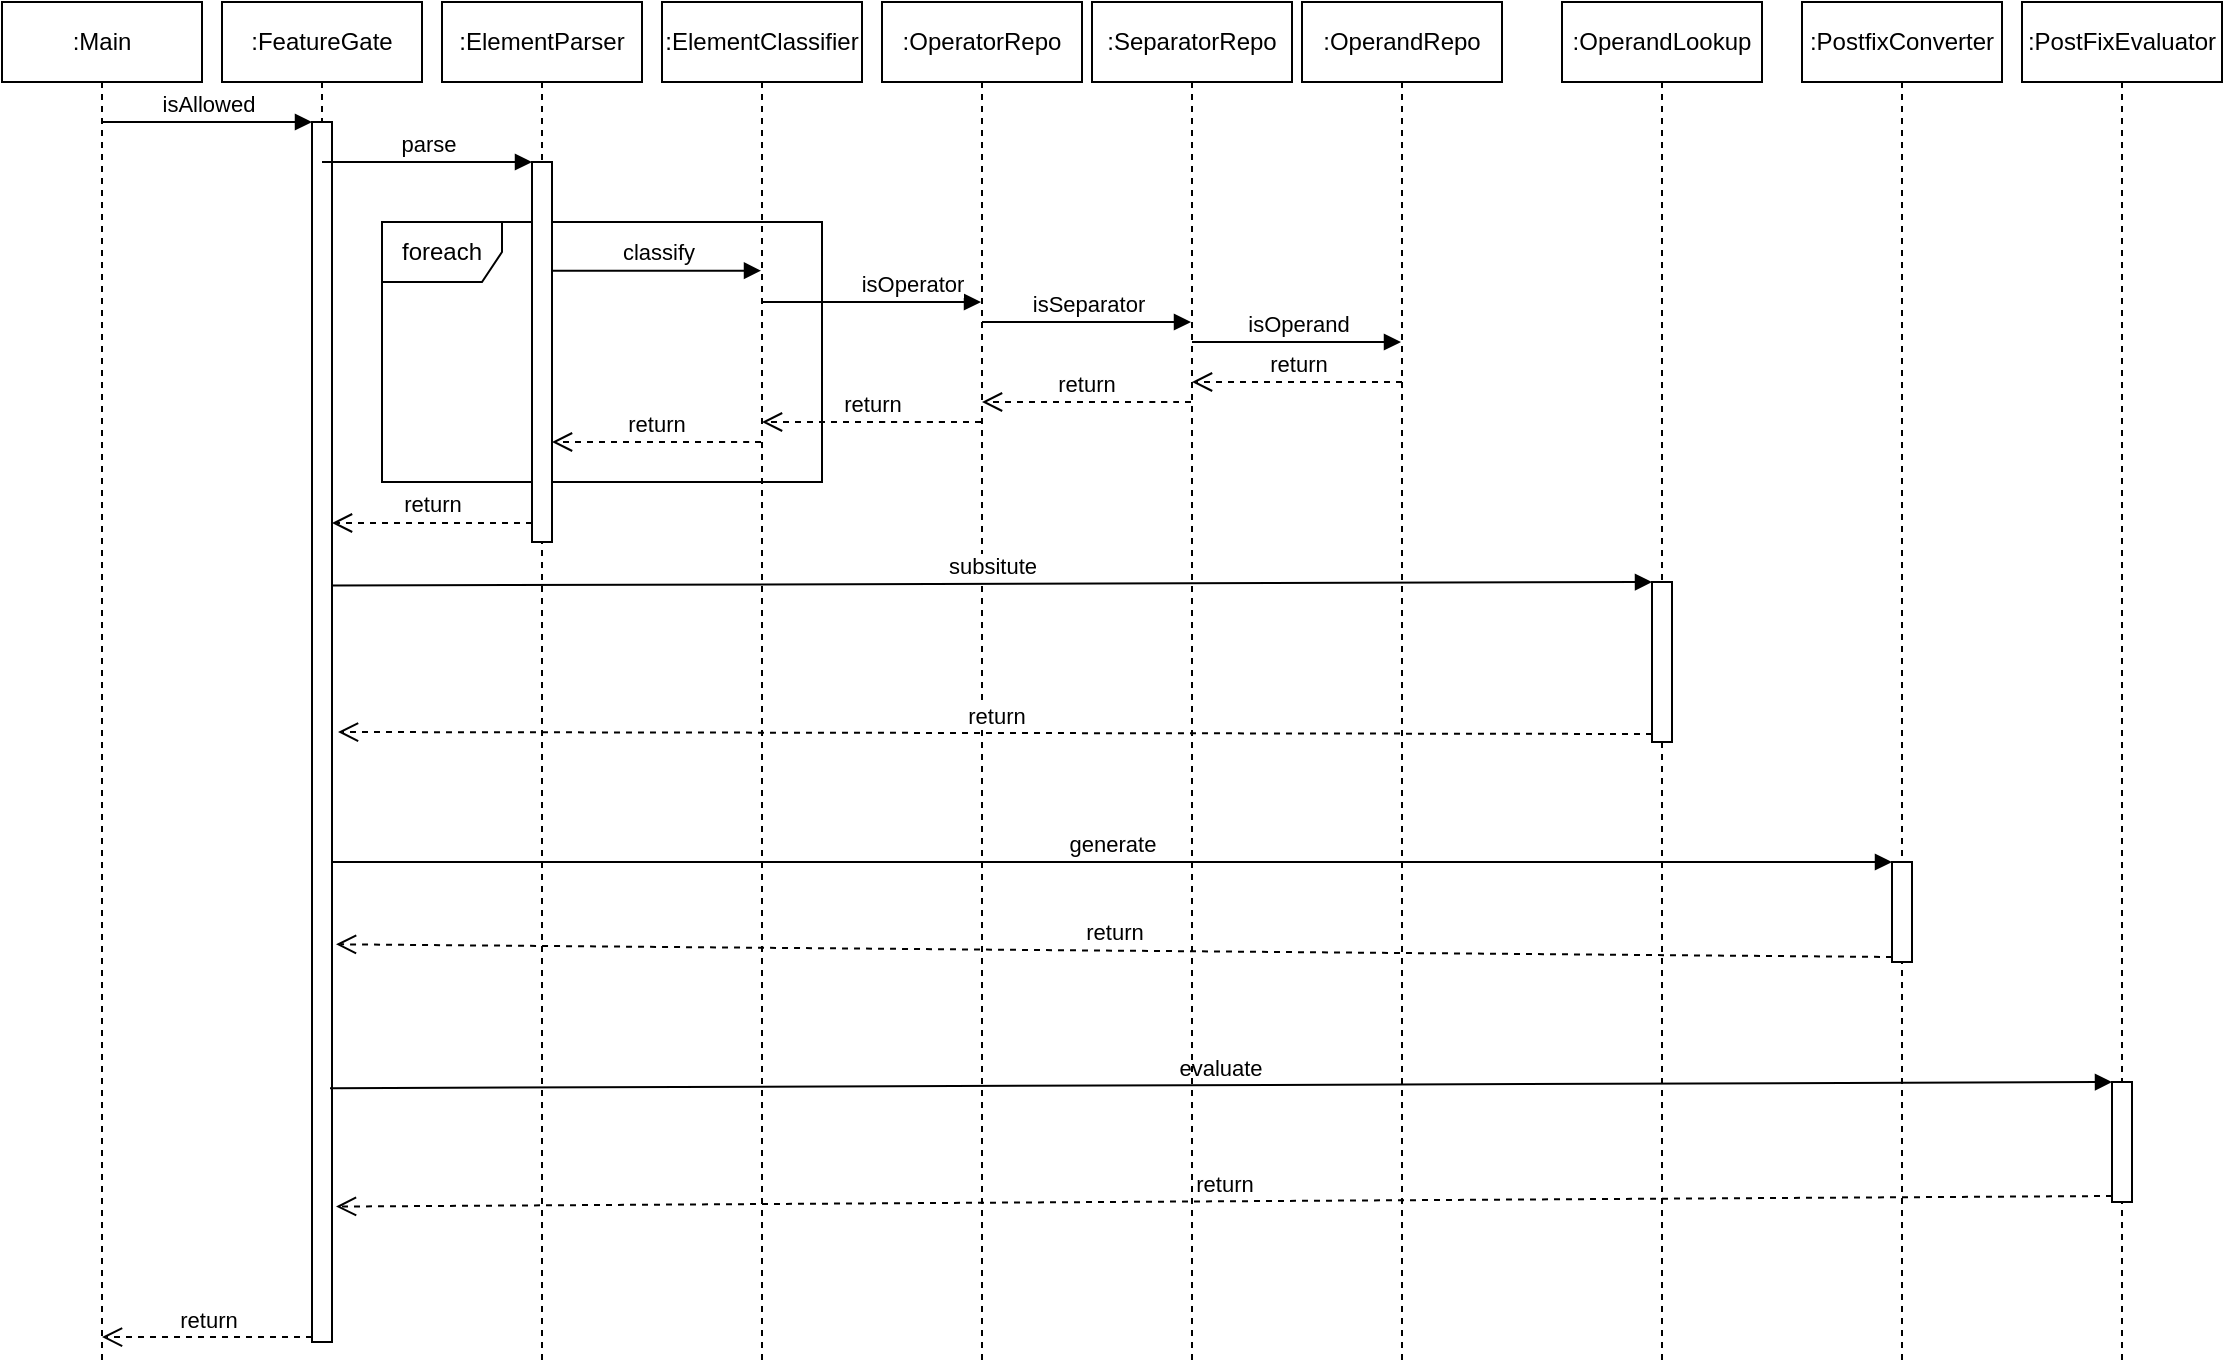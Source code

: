 <mxfile version="13.5.1" type="device" pages="3"><diagram id="iaavudHDuR3AuuaEMRL0" name="Sequence Diagram"><mxGraphModel dx="1257" dy="813" grid="0" gridSize="10" guides="1" tooltips="1" connect="1" arrows="1" fold="1" page="1" pageScale="1" pageWidth="1169" pageHeight="1654" math="0" shadow="0"><root><mxCell id="0"/><mxCell id="1" parent="0"/><mxCell id="6d8hqhTfN-17R4wQ4Mhe-32" value="foreach" style="shape=umlFrame;whiteSpace=wrap;html=1;" vertex="1" parent="1"><mxGeometry x="230" y="150" width="220" height="130" as="geometry"/></mxCell><mxCell id="6d8hqhTfN-17R4wQ4Mhe-14" value=":ElementParser" style="shape=umlLifeline;perimeter=lifelinePerimeter;whiteSpace=wrap;html=1;container=1;collapsible=0;recursiveResize=0;outlineConnect=0;" vertex="1" parent="1"><mxGeometry x="260" y="40" width="100" height="680" as="geometry"/></mxCell><mxCell id="6d8hqhTfN-17R4wQ4Mhe-15" value="" style="html=1;points=[];perimeter=orthogonalPerimeter;" vertex="1" parent="6d8hqhTfN-17R4wQ4Mhe-14"><mxGeometry x="45" y="80" width="10" height="190" as="geometry"/></mxCell><mxCell id="6d8hqhTfN-17R4wQ4Mhe-9" value=":Main" style="shape=umlLifeline;perimeter=lifelinePerimeter;whiteSpace=wrap;html=1;container=1;collapsible=0;recursiveResize=0;outlineConnect=0;" vertex="1" parent="1"><mxGeometry x="40" y="40" width="100" height="680" as="geometry"/></mxCell><mxCell id="6d8hqhTfN-17R4wQ4Mhe-13" value=":FeatureGate" style="shape=umlLifeline;perimeter=lifelinePerimeter;whiteSpace=wrap;html=1;container=1;collapsible=0;recursiveResize=0;outlineConnect=0;" vertex="1" parent="1"><mxGeometry x="150" y="40" width="100" height="670" as="geometry"/></mxCell><mxCell id="6d8hqhTfN-17R4wQ4Mhe-21" value="" style="html=1;points=[];perimeter=orthogonalPerimeter;" vertex="1" parent="6d8hqhTfN-17R4wQ4Mhe-13"><mxGeometry x="45" y="60" width="10" height="610" as="geometry"/></mxCell><mxCell id="6d8hqhTfN-17R4wQ4Mhe-16" value="parse" style="html=1;verticalAlign=bottom;endArrow=block;entryX=0;entryY=0;" edge="1" target="6d8hqhTfN-17R4wQ4Mhe-15" parent="1" source="6d8hqhTfN-17R4wQ4Mhe-13"><mxGeometry relative="1" as="geometry"><mxPoint x="240" y="210" as="sourcePoint"/></mxGeometry></mxCell><mxCell id="6d8hqhTfN-17R4wQ4Mhe-17" value="return" style="html=1;verticalAlign=bottom;endArrow=open;dashed=1;endSize=8;exitX=0;exitY=0.95;" edge="1" source="6d8hqhTfN-17R4wQ4Mhe-15" parent="1" target="6d8hqhTfN-17R4wQ4Mhe-21"><mxGeometry relative="1" as="geometry"><mxPoint x="215" y="234.0" as="targetPoint"/></mxGeometry></mxCell><mxCell id="6d8hqhTfN-17R4wQ4Mhe-18" value=":ElementClassifier" style="shape=umlLifeline;perimeter=lifelinePerimeter;whiteSpace=wrap;html=1;container=1;collapsible=0;recursiveResize=0;outlineConnect=0;" vertex="1" parent="1"><mxGeometry x="370" y="40" width="100" height="680" as="geometry"/></mxCell><mxCell id="6d8hqhTfN-17R4wQ4Mhe-22" value="isAllowed" style="html=1;verticalAlign=bottom;endArrow=block;entryX=0;entryY=0;" edge="1" target="6d8hqhTfN-17R4wQ4Mhe-21" parent="1" source="6d8hqhTfN-17R4wQ4Mhe-9"><mxGeometry relative="1" as="geometry"><mxPoint x="135" y="120" as="sourcePoint"/></mxGeometry></mxCell><mxCell id="6d8hqhTfN-17R4wQ4Mhe-23" value="return" style="html=1;verticalAlign=bottom;endArrow=open;dashed=1;endSize=8;exitX=0;exitY=0.996;exitDx=0;exitDy=0;exitPerimeter=0;" edge="1" source="6d8hqhTfN-17R4wQ4Mhe-21" parent="1" target="6d8hqhTfN-17R4wQ4Mhe-9"><mxGeometry relative="1" as="geometry"><mxPoint x="135" y="196" as="targetPoint"/></mxGeometry></mxCell><mxCell id="6d8hqhTfN-17R4wQ4Mhe-34" value="classify" style="html=1;verticalAlign=bottom;endArrow=block;exitX=1;exitY=0.286;exitDx=0;exitDy=0;exitPerimeter=0;" edge="1" parent="1" source="6d8hqhTfN-17R4wQ4Mhe-15" target="6d8hqhTfN-17R4wQ4Mhe-18"><mxGeometry width="80" relative="1" as="geometry"><mxPoint x="370" y="160" as="sourcePoint"/><mxPoint x="450" y="160" as="targetPoint"/><Array as="points"/></mxGeometry></mxCell><mxCell id="6d8hqhTfN-17R4wQ4Mhe-37" value=":PostfixConverter" style="shape=umlLifeline;perimeter=lifelinePerimeter;whiteSpace=wrap;html=1;container=1;collapsible=0;recursiveResize=0;outlineConnect=0;" vertex="1" parent="1"><mxGeometry x="940" y="40" width="100" height="680" as="geometry"/></mxCell><mxCell id="6d8hqhTfN-17R4wQ4Mhe-38" value="" style="html=1;points=[];perimeter=orthogonalPerimeter;" vertex="1" parent="6d8hqhTfN-17R4wQ4Mhe-37"><mxGeometry x="45" y="430" width="10" height="50" as="geometry"/></mxCell><mxCell id="6d8hqhTfN-17R4wQ4Mhe-39" value="generate" style="html=1;verticalAlign=bottom;endArrow=block;entryX=0;entryY=0;" edge="1" target="6d8hqhTfN-17R4wQ4Mhe-38" parent="1" source="6d8hqhTfN-17R4wQ4Mhe-21"><mxGeometry relative="1" as="geometry"><mxPoint x="220" y="470" as="sourcePoint"/></mxGeometry></mxCell><mxCell id="6d8hqhTfN-17R4wQ4Mhe-40" value="return" style="html=1;verticalAlign=bottom;endArrow=open;dashed=1;endSize=8;exitX=0;exitY=0.95;entryX=1.2;entryY=0.674;entryDx=0;entryDy=0;entryPerimeter=0;" edge="1" source="6d8hqhTfN-17R4wQ4Mhe-38" parent="1" target="6d8hqhTfN-17R4wQ4Mhe-21"><mxGeometry relative="1" as="geometry"><mxPoint x="220" y="463" as="targetPoint"/></mxGeometry></mxCell><mxCell id="6d8hqhTfN-17R4wQ4Mhe-46" value=":PostFixEvaluator" style="shape=umlLifeline;perimeter=lifelinePerimeter;whiteSpace=wrap;html=1;container=1;collapsible=0;recursiveResize=0;outlineConnect=0;" vertex="1" parent="1"><mxGeometry x="1050" y="40" width="100" height="680" as="geometry"/></mxCell><mxCell id="6d8hqhTfN-17R4wQ4Mhe-47" value="" style="html=1;points=[];perimeter=orthogonalPerimeter;" vertex="1" parent="6d8hqhTfN-17R4wQ4Mhe-46"><mxGeometry x="45" y="540" width="10" height="60" as="geometry"/></mxCell><mxCell id="6d8hqhTfN-17R4wQ4Mhe-48" value="evaluate" style="html=1;verticalAlign=bottom;endArrow=block;entryX=0;entryY=0;exitX=0.9;exitY=0.792;exitDx=0;exitDy=0;exitPerimeter=0;" edge="1" target="6d8hqhTfN-17R4wQ4Mhe-47" parent="1" source="6d8hqhTfN-17R4wQ4Mhe-21"><mxGeometry relative="1" as="geometry"><mxPoint x="735" y="510" as="sourcePoint"/></mxGeometry></mxCell><mxCell id="6d8hqhTfN-17R4wQ4Mhe-49" value="return" style="html=1;verticalAlign=bottom;endArrow=open;dashed=1;endSize=8;exitX=0;exitY=0.95;entryX=1.2;entryY=0.889;entryDx=0;entryDy=0;entryPerimeter=0;" edge="1" source="6d8hqhTfN-17R4wQ4Mhe-47" parent="1" target="6d8hqhTfN-17R4wQ4Mhe-21"><mxGeometry relative="1" as="geometry"><mxPoint x="205" y="645" as="targetPoint"/></mxGeometry></mxCell><mxCell id="6d8hqhTfN-17R4wQ4Mhe-35" value="return" style="html=1;verticalAlign=bottom;endArrow=open;dashed=1;endSize=8;" edge="1" parent="1" source="6d8hqhTfN-17R4wQ4Mhe-18" target="6d8hqhTfN-17R4wQ4Mhe-15"><mxGeometry relative="1" as="geometry"><mxPoint x="451" y="200" as="sourcePoint"/><mxPoint x="371" y="200" as="targetPoint"/><Array as="points"><mxPoint x="410" y="260"/></Array></mxGeometry></mxCell><mxCell id="4TV9F9r_hF9ztzLvyKMW-2" value="isOperator" style="html=1;verticalAlign=bottom;endArrow=block;" edge="1" target="7NmVEervZLHjItNzh0Hz-1" parent="1" source="6d8hqhTfN-17R4wQ4Mhe-18"><mxGeometry relative="1" as="geometry"><mxPoint x="725" y="180" as="sourcePoint"/><mxPoint x="565" y="190" as="targetPoint"/><Array as="points"><mxPoint x="530" y="190"/><mxPoint x="510" y="190"/></Array></mxGeometry></mxCell><mxCell id="4TV9F9r_hF9ztzLvyKMW-3" value="return" style="html=1;verticalAlign=bottom;endArrow=open;dashed=1;endSize=8;" edge="1" source="7NmVEervZLHjItNzh0Hz-1" parent="1" target="6d8hqhTfN-17R4wQ4Mhe-18"><mxGeometry relative="1" as="geometry"><mxPoint x="725" y="256" as="targetPoint"/><mxPoint x="565" y="209" as="sourcePoint"/><Array as="points"><mxPoint x="500" y="250"/><mxPoint x="490" y="250"/></Array></mxGeometry></mxCell><mxCell id="4TV9F9r_hF9ztzLvyKMW-4" value=":SeparatorRepo" style="shape=umlLifeline;perimeter=lifelinePerimeter;whiteSpace=wrap;html=1;container=1;collapsible=0;recursiveResize=0;outlineConnect=0;" vertex="1" parent="1"><mxGeometry x="585" y="40" width="100" height="680" as="geometry"/></mxCell><mxCell id="4TV9F9r_hF9ztzLvyKMW-8" value="isSeparator" style="html=1;verticalAlign=bottom;endArrow=block;" edge="1" target="4TV9F9r_hF9ztzLvyKMW-4" parent="1" source="7NmVEervZLHjItNzh0Hz-1"><mxGeometry relative="1" as="geometry"><mxPoint x="485" y="220" as="sourcePoint"/><mxPoint x="630" y="200" as="targetPoint"/><Array as="points"><mxPoint x="580" y="200"/></Array></mxGeometry></mxCell><mxCell id="7NmVEervZLHjItNzh0Hz-1" value=":OperatorRepo" style="shape=umlLifeline;perimeter=lifelinePerimeter;whiteSpace=wrap;html=1;container=1;collapsible=0;recursiveResize=0;outlineConnect=0;" vertex="1" parent="1"><mxGeometry x="480" y="40" width="100" height="680" as="geometry"/></mxCell><mxCell id="GsVMRabdg6CxGo-FiRn9-2" value=":OperandRepo" style="shape=umlLifeline;perimeter=lifelinePerimeter;whiteSpace=wrap;html=1;container=1;collapsible=0;recursiveResize=0;outlineConnect=0;" vertex="1" parent="1"><mxGeometry x="690" y="40" width="100" height="680" as="geometry"/></mxCell><mxCell id="GsVMRabdg6CxGo-FiRn9-6" value="return" style="html=1;verticalAlign=bottom;endArrow=open;dashed=1;endSize=8;" edge="1" source="GsVMRabdg6CxGo-FiRn9-2" parent="1" target="4TV9F9r_hF9ztzLvyKMW-4"><mxGeometry relative="1" as="geometry"><mxPoint x="725" y="276" as="targetPoint"/><mxPoint x="795" y="219" as="sourcePoint"/><Array as="points"><mxPoint x="740" y="230"/></Array></mxGeometry></mxCell><mxCell id="GsVMRabdg6CxGo-FiRn9-5" value="isOperand" style="html=1;verticalAlign=bottom;endArrow=block;" edge="1" target="GsVMRabdg6CxGo-FiRn9-2" parent="1" source="4TV9F9r_hF9ztzLvyKMW-4"><mxGeometry relative="1" as="geometry"><mxPoint x="725" y="200" as="sourcePoint"/><mxPoint x="795" y="200" as="targetPoint"/><Array as="points"><mxPoint x="700" y="210"/></Array></mxGeometry></mxCell><mxCell id="GsVMRabdg6CxGo-FiRn9-7" value="return" style="html=1;verticalAlign=bottom;endArrow=open;dashed=1;endSize=8;" edge="1" parent="1" source="4TV9F9r_hF9ztzLvyKMW-4" target="7NmVEervZLHjItNzh0Hz-1"><mxGeometry relative="1" as="geometry"><mxPoint x="670" y="230" as="sourcePoint"/><mxPoint x="590" y="230" as="targetPoint"/><Array as="points"><mxPoint x="620" y="240"/></Array></mxGeometry></mxCell><mxCell id="GsVMRabdg6CxGo-FiRn9-8" value=":OperandLookup" style="shape=umlLifeline;perimeter=lifelinePerimeter;whiteSpace=wrap;html=1;container=1;collapsible=0;recursiveResize=0;outlineConnect=0;" vertex="1" parent="1"><mxGeometry x="820" y="40" width="100" height="680" as="geometry"/></mxCell><mxCell id="GsVMRabdg6CxGo-FiRn9-9" value="" style="html=1;points=[];perimeter=orthogonalPerimeter;" vertex="1" parent="GsVMRabdg6CxGo-FiRn9-8"><mxGeometry x="45" y="290" width="10" height="80" as="geometry"/></mxCell><mxCell id="GsVMRabdg6CxGo-FiRn9-10" value="subsitute" style="html=1;verticalAlign=bottom;endArrow=block;entryX=0;entryY=0;exitX=1;exitY=0.38;exitDx=0;exitDy=0;exitPerimeter=0;" edge="1" target="GsVMRabdg6CxGo-FiRn9-9" parent="1" source="6d8hqhTfN-17R4wQ4Mhe-21"><mxGeometry relative="1" as="geometry"><mxPoint x="790" y="330" as="sourcePoint"/></mxGeometry></mxCell><mxCell id="GsVMRabdg6CxGo-FiRn9-11" value="return" style="html=1;verticalAlign=bottom;endArrow=open;dashed=1;endSize=8;exitX=0;exitY=0.95;entryX=1.3;entryY=0.5;entryDx=0;entryDy=0;entryPerimeter=0;" edge="1" source="GsVMRabdg6CxGo-FiRn9-9" parent="1" target="6d8hqhTfN-17R4wQ4Mhe-21"><mxGeometry relative="1" as="geometry"><mxPoint x="790" y="406" as="targetPoint"/></mxGeometry></mxCell></root></mxGraphModel></diagram><diagram id="kkI8cF-m7d3YAWt7VXIn" name="ClassDiagram"><mxGraphModel dx="943" dy="610" grid="1" gridSize="10" guides="1" tooltips="1" connect="1" arrows="1" fold="1" page="1" pageScale="1" pageWidth="1169" pageHeight="1654" math="0" shadow="0"><root><mxCell id="ufpbplsgdiz2L_KbCLVr-0"/><mxCell id="ufpbplsgdiz2L_KbCLVr-1" parent="ufpbplsgdiz2L_KbCLVr-0"/><mxCell id="8kZNDpGqvA39Ema2eY6H-18" value="Constant&#10;" style="swimlane;fontStyle=1;align=center;verticalAlign=top;childLayout=stackLayout;horizontal=1;startSize=26;horizontalStack=0;resizeParent=1;resizeParentMax=0;resizeLast=0;collapsible=1;marginBottom=0;" vertex="1" parent="ufpbplsgdiz2L_KbCLVr-1"><mxGeometry x="10" y="316" width="160" height="86" as="geometry"/></mxCell><mxCell id="8kZNDpGqvA39Ema2eY6H-19" value="+ field: type" style="text;strokeColor=none;fillColor=none;align=left;verticalAlign=top;spacingLeft=4;spacingRight=4;overflow=hidden;rotatable=0;points=[[0,0.5],[1,0.5]];portConstraint=eastwest;" vertex="1" parent="8kZNDpGqvA39Ema2eY6H-18"><mxGeometry y="26" width="160" height="26" as="geometry"/></mxCell><mxCell id="8kZNDpGqvA39Ema2eY6H-20" value="" style="line;strokeWidth=1;fillColor=none;align=left;verticalAlign=middle;spacingTop=-1;spacingLeft=3;spacingRight=3;rotatable=0;labelPosition=right;points=[];portConstraint=eastwest;" vertex="1" parent="8kZNDpGqvA39Ema2eY6H-18"><mxGeometry y="52" width="160" height="8" as="geometry"/></mxCell><mxCell id="8kZNDpGqvA39Ema2eY6H-21" value="+ method(type): type" style="text;strokeColor=none;fillColor=none;align=left;verticalAlign=top;spacingLeft=4;spacingRight=4;overflow=hidden;rotatable=0;points=[[0,0.5],[1,0.5]];portConstraint=eastwest;" vertex="1" parent="8kZNDpGqvA39Ema2eY6H-18"><mxGeometry y="60" width="160" height="26" as="geometry"/></mxCell><mxCell id="8kZNDpGqvA39Ema2eY6H-14" value="UserLookup" style="swimlane;fontStyle=1;align=center;verticalAlign=top;childLayout=stackLayout;horizontal=1;startSize=26;horizontalStack=0;resizeParent=1;resizeParentMax=0;resizeLast=0;collapsible=1;marginBottom=0;" vertex="1" parent="ufpbplsgdiz2L_KbCLVr-1"><mxGeometry x="210" y="316" width="160" height="86" as="geometry"/></mxCell><mxCell id="8kZNDpGqvA39Ema2eY6H-15" value="+ field: type" style="text;strokeColor=none;fillColor=none;align=left;verticalAlign=top;spacingLeft=4;spacingRight=4;overflow=hidden;rotatable=0;points=[[0,0.5],[1,0.5]];portConstraint=eastwest;" vertex="1" parent="8kZNDpGqvA39Ema2eY6H-14"><mxGeometry y="26" width="160" height="26" as="geometry"/></mxCell><mxCell id="8kZNDpGqvA39Ema2eY6H-16" value="" style="line;strokeWidth=1;fillColor=none;align=left;verticalAlign=middle;spacingTop=-1;spacingLeft=3;spacingRight=3;rotatable=0;labelPosition=right;points=[];portConstraint=eastwest;" vertex="1" parent="8kZNDpGqvA39Ema2eY6H-14"><mxGeometry y="52" width="160" height="8" as="geometry"/></mxCell><mxCell id="8kZNDpGqvA39Ema2eY6H-17" value="+ method(type): type" style="text;strokeColor=none;fillColor=none;align=left;verticalAlign=top;spacingLeft=4;spacingRight=4;overflow=hidden;rotatable=0;points=[[0,0.5],[1,0.5]];portConstraint=eastwest;" vertex="1" parent="8kZNDpGqvA39Ema2eY6H-14"><mxGeometry y="60" width="160" height="26" as="geometry"/></mxCell><mxCell id="8kZNDpGqvA39Ema2eY6H-5" value="Operand" style="swimlane;fontStyle=1;align=center;verticalAlign=top;childLayout=stackLayout;horizontal=1;startSize=26;horizontalStack=0;resizeParent=1;resizeParentMax=0;resizeLast=0;collapsible=1;marginBottom=0;" vertex="1" parent="ufpbplsgdiz2L_KbCLVr-1"><mxGeometry x="100" y="170" width="160" height="86" as="geometry"/></mxCell><mxCell id="8kZNDpGqvA39Ema2eY6H-6" value="+ token: Element" style="text;strokeColor=none;fillColor=none;align=left;verticalAlign=top;spacingLeft=4;spacingRight=4;overflow=hidden;rotatable=0;points=[[0,0.5],[1,0.5]];portConstraint=eastwest;" vertex="1" parent="8kZNDpGqvA39Ema2eY6H-5"><mxGeometry y="26" width="160" height="26" as="geometry"/></mxCell><mxCell id="8kZNDpGqvA39Ema2eY6H-7" value="" style="line;strokeWidth=1;fillColor=none;align=left;verticalAlign=middle;spacingTop=-1;spacingLeft=3;spacingRight=3;rotatable=0;labelPosition=right;points=[];portConstraint=eastwest;" vertex="1" parent="8kZNDpGqvA39Ema2eY6H-5"><mxGeometry y="52" width="160" height="8" as="geometry"/></mxCell><mxCell id="8kZNDpGqvA39Ema2eY6H-8" value="+ method(type): type" style="text;strokeColor=none;fillColor=none;align=left;verticalAlign=top;spacingLeft=4;spacingRight=4;overflow=hidden;rotatable=0;points=[[0,0.5],[1,0.5]];portConstraint=eastwest;" vertex="1" parent="8kZNDpGqvA39Ema2eY6H-5"><mxGeometry y="60" width="160" height="26" as="geometry"/></mxCell><mxCell id="8kZNDpGqvA39Ema2eY6H-10" value="Operator" style="swimlane;fontStyle=1;align=center;verticalAlign=top;childLayout=stackLayout;horizontal=1;startSize=26;horizontalStack=0;resizeParent=1;resizeParentMax=0;resizeLast=0;collapsible=1;marginBottom=0;" vertex="1" parent="ufpbplsgdiz2L_KbCLVr-1"><mxGeometry x="420" y="170" width="240" height="112" as="geometry"/></mxCell><mxCell id="hOWw83STmmNQQmtGsJPq-1" value="+ precedence: attribute" style="text;strokeColor=none;fillColor=none;align=left;verticalAlign=top;spacingLeft=4;spacingRight=4;overflow=hidden;rotatable=0;points=[[0,0.5],[1,0.5]];portConstraint=eastwest;" vertex="1" parent="8kZNDpGqvA39Ema2eY6H-10"><mxGeometry y="26" width="240" height="26" as="geometry"/></mxCell><mxCell id="8kZNDpGqvA39Ema2eY6H-11" value="+ token: Element" style="text;strokeColor=none;fillColor=none;align=left;verticalAlign=top;spacingLeft=4;spacingRight=4;overflow=hidden;rotatable=0;points=[[0,0.5],[1,0.5]];portConstraint=eastwest;" vertex="1" parent="8kZNDpGqvA39Ema2eY6H-10"><mxGeometry y="52" width="240" height="26" as="geometry"/></mxCell><mxCell id="8kZNDpGqvA39Ema2eY6H-12" value="" style="line;strokeWidth=1;fillColor=none;align=left;verticalAlign=middle;spacingTop=-1;spacingLeft=3;spacingRight=3;rotatable=0;labelPosition=right;points=[];portConstraint=eastwest;" vertex="1" parent="8kZNDpGqvA39Ema2eY6H-10"><mxGeometry y="78" width="240" height="8" as="geometry"/></mxCell><mxCell id="8kZNDpGqvA39Ema2eY6H-13" value="+ evaluate(List&lt;Operand&gt;): type" style="text;strokeColor=none;fillColor=none;align=left;verticalAlign=top;spacingLeft=4;spacingRight=4;overflow=hidden;rotatable=0;points=[[0,0.5],[1,0.5]];portConstraint=eastwest;" vertex="1" parent="8kZNDpGqvA39Ema2eY6H-10"><mxGeometry y="86" width="240" height="26" as="geometry"/></mxCell><mxCell id="pDPsW6_pJ2AJ1uG-dFmY-0" value="Separator" style="swimlane;fontStyle=1;align=center;verticalAlign=top;childLayout=stackLayout;horizontal=1;startSize=26;horizontalStack=0;resizeParent=1;resizeParentMax=0;resizeLast=0;collapsible=1;marginBottom=0;" vertex="1" parent="ufpbplsgdiz2L_KbCLVr-1"><mxGeometry x="750" y="170" width="160" height="86" as="geometry"/></mxCell><mxCell id="pDPsW6_pJ2AJ1uG-dFmY-1" value="+ field: type" style="text;strokeColor=none;fillColor=none;align=left;verticalAlign=top;spacingLeft=4;spacingRight=4;overflow=hidden;rotatable=0;points=[[0,0.5],[1,0.5]];portConstraint=eastwest;" vertex="1" parent="pDPsW6_pJ2AJ1uG-dFmY-0"><mxGeometry y="26" width="160" height="26" as="geometry"/></mxCell><mxCell id="pDPsW6_pJ2AJ1uG-dFmY-2" value="" style="line;strokeWidth=1;fillColor=none;align=left;verticalAlign=middle;spacingTop=-1;spacingLeft=3;spacingRight=3;rotatable=0;labelPosition=right;points=[];portConstraint=eastwest;" vertex="1" parent="pDPsW6_pJ2AJ1uG-dFmY-0"><mxGeometry y="52" width="160" height="8" as="geometry"/></mxCell><mxCell id="pDPsW6_pJ2AJ1uG-dFmY-3" value="+ method(type): type" style="text;strokeColor=none;fillColor=none;align=left;verticalAlign=top;spacingLeft=4;spacingRight=4;overflow=hidden;rotatable=0;points=[[0,0.5],[1,0.5]];portConstraint=eastwest;" vertex="1" parent="pDPsW6_pJ2AJ1uG-dFmY-0"><mxGeometry y="60" width="160" height="26" as="geometry"/></mxCell><mxCell id="8kZNDpGqvA39Ema2eY6H-0" value="Element" style="swimlane;fontStyle=1;align=center;verticalAlign=top;childLayout=stackLayout;horizontal=1;startSize=26;horizontalStack=0;resizeParent=1;resizeParentMax=0;resizeLast=0;collapsible=1;marginBottom=0;" vertex="1" parent="ufpbplsgdiz2L_KbCLVr-1"><mxGeometry x="40" y="20" width="160" height="112" as="geometry"/></mxCell><mxCell id="8kZNDpGqvA39Ema2eY6H-4" value="+ value: string" style="text;strokeColor=none;fillColor=none;align=left;verticalAlign=top;spacingLeft=4;spacingRight=4;overflow=hidden;rotatable=0;points=[[0,0.5],[1,0.5]];portConstraint=eastwest;" vertex="1" parent="8kZNDpGqvA39Ema2eY6H-0"><mxGeometry y="26" width="160" height="26" as="geometry"/></mxCell><mxCell id="8kZNDpGqvA39Ema2eY6H-1" value="+ type: string&#10;" style="text;strokeColor=none;fillColor=none;align=left;verticalAlign=top;spacingLeft=4;spacingRight=4;overflow=hidden;rotatable=0;points=[[0,0.5],[1,0.5]];portConstraint=eastwest;" vertex="1" parent="8kZNDpGqvA39Ema2eY6H-0"><mxGeometry y="52" width="160" height="26" as="geometry"/></mxCell><mxCell id="8kZNDpGqvA39Ema2eY6H-2" value="" style="line;strokeWidth=1;fillColor=none;align=left;verticalAlign=middle;spacingTop=-1;spacingLeft=3;spacingRight=3;rotatable=0;labelPosition=right;points=[];portConstraint=eastwest;" vertex="1" parent="8kZNDpGqvA39Ema2eY6H-0"><mxGeometry y="78" width="160" height="8" as="geometry"/></mxCell><mxCell id="8kZNDpGqvA39Ema2eY6H-3" value="+ type(): string" style="text;strokeColor=none;fillColor=none;align=left;verticalAlign=top;spacingLeft=4;spacingRight=4;overflow=hidden;rotatable=0;points=[[0,0.5],[1,0.5]];portConstraint=eastwest;" vertex="1" parent="8kZNDpGqvA39Ema2eY6H-0"><mxGeometry y="86" width="160" height="26" as="geometry"/></mxCell></root></mxGraphModel></diagram><diagram id="mYbNsB07jxdtwsGt1lqd" name="Page-3"><mxGraphModel dx="943" dy="610" grid="1" gridSize="10" guides="1" tooltips="1" connect="1" arrows="1" fold="1" page="1" pageScale="1" pageWidth="1169" pageHeight="1654" math="0" shadow="0"><root><mxCell id="fDwWutE6p8e2MFG-b-bc-0"/><mxCell id="fDwWutE6p8e2MFG-b-bc-1" parent="fDwWutE6p8e2MFG-b-bc-0"/></root></mxGraphModel></diagram></mxfile>